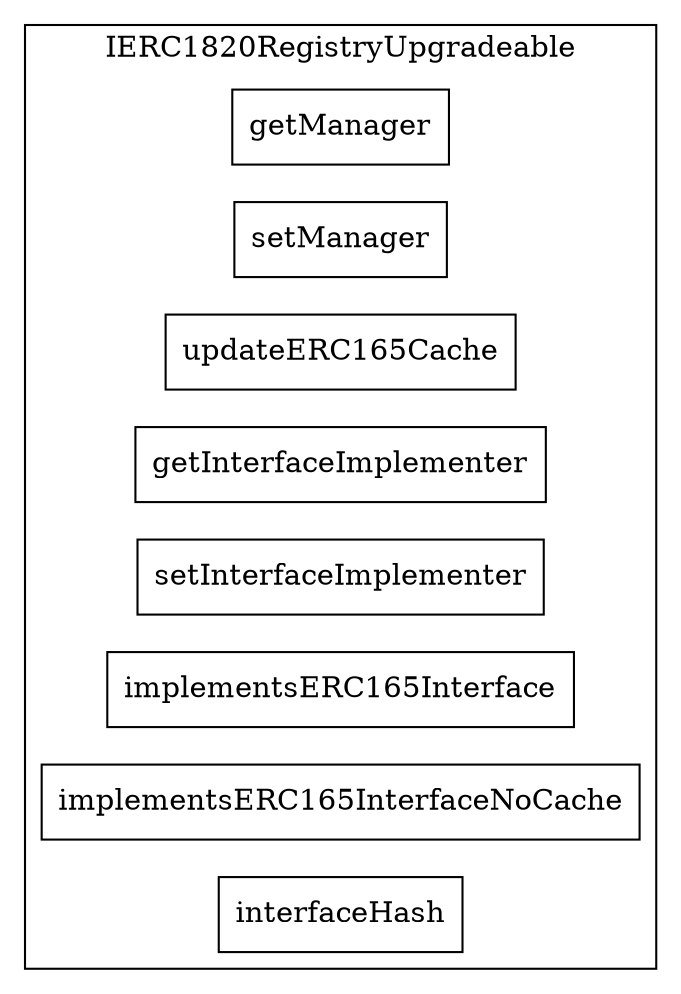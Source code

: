 strict digraph {
rankdir="LR"
node [shape=box]
subgraph cluster_1762_IERC1820RegistryUpgradeable {
label = "IERC1820RegistryUpgradeable"
"1762_getManager" [label="getManager"]
"1762_setManager" [label="setManager"]
"1762_updateERC165Cache" [label="updateERC165Cache"]
"1762_getInterfaceImplementer" [label="getInterfaceImplementer"]
"1762_setInterfaceImplementer" [label="setInterfaceImplementer"]
"1762_implementsERC165Interface" [label="implementsERC165Interface"]
"1762_implementsERC165InterfaceNoCache" [label="implementsERC165InterfaceNoCache"]
"1762_interfaceHash" [label="interfaceHash"]
}subgraph cluster_solidity {
label = "[Solidity]"
}
}